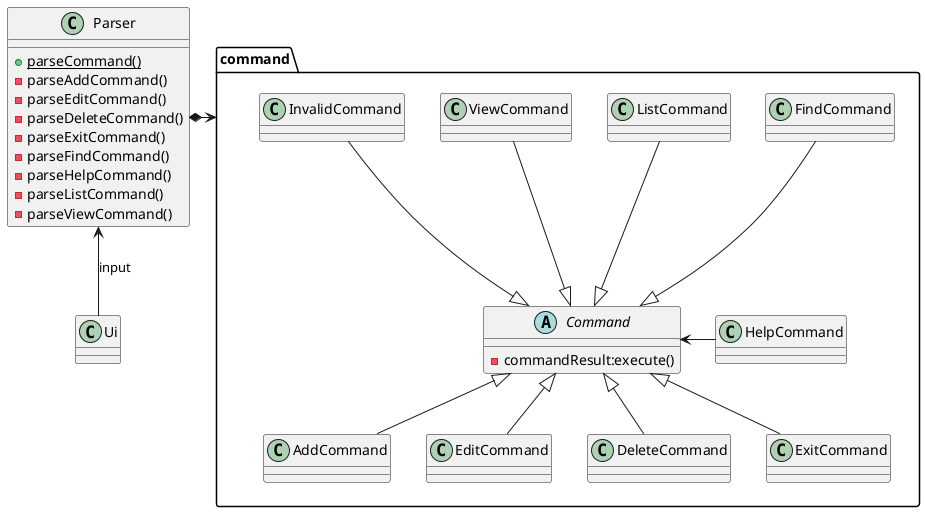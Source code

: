 @startuml

Class Parser {
    +{static}parseCommand()
    -parseAddCommand()
    -parseEditCommand()
    -parseDeleteCommand()
    -parseExitCommand()
    -parseFindCommand()
    -parseHelpCommand()
    -parseListCommand()
    -parseViewCommand()
}
package command {
Abstract Command {
    -commandResult:execute()
}
Class AddCommand
Class EditCommand
Class DeleteCommand
Class ExitCommand
Class FindCommand
Class HelpCommand
Class ListCommand
Class ViewCommand
Class InvalidCommand
}
Parser *-right-> command
AddCommand -up-|> Command
EditCommand -up-|> Command
DeleteCommand -up-|> Command
ExitCommand -up-|> Command
FindCommand -down-|> Command
HelpCommand -l-> Command
ListCommand -down-|> Command
ViewCommand -down-|> Command
InvalidCommand -down-|> Command

Ui -u-> Parser: input

@enduml